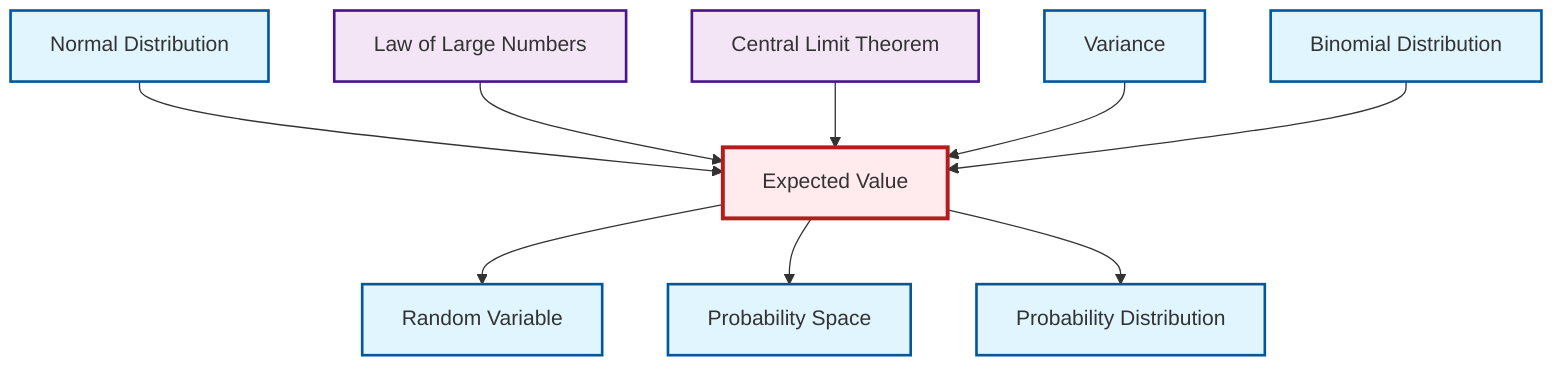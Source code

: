 graph TD
    classDef definition fill:#e1f5fe,stroke:#01579b,stroke-width:2px
    classDef theorem fill:#f3e5f5,stroke:#4a148c,stroke-width:2px
    classDef axiom fill:#fff3e0,stroke:#e65100,stroke-width:2px
    classDef example fill:#e8f5e9,stroke:#1b5e20,stroke-width:2px
    classDef current fill:#ffebee,stroke:#b71c1c,stroke-width:3px
    thm-central-limit["Central Limit Theorem"]:::theorem
    def-probability-distribution["Probability Distribution"]:::definition
    def-expectation["Expected Value"]:::definition
    def-normal-distribution["Normal Distribution"]:::definition
    def-random-variable["Random Variable"]:::definition
    thm-law-of-large-numbers["Law of Large Numbers"]:::theorem
    def-variance["Variance"]:::definition
    def-binomial-distribution["Binomial Distribution"]:::definition
    def-probability-space["Probability Space"]:::definition
    def-normal-distribution --> def-expectation
    thm-law-of-large-numbers --> def-expectation
    def-expectation --> def-random-variable
    thm-central-limit --> def-expectation
    def-variance --> def-expectation
    def-expectation --> def-probability-space
    def-binomial-distribution --> def-expectation
    def-expectation --> def-probability-distribution
    class def-expectation current